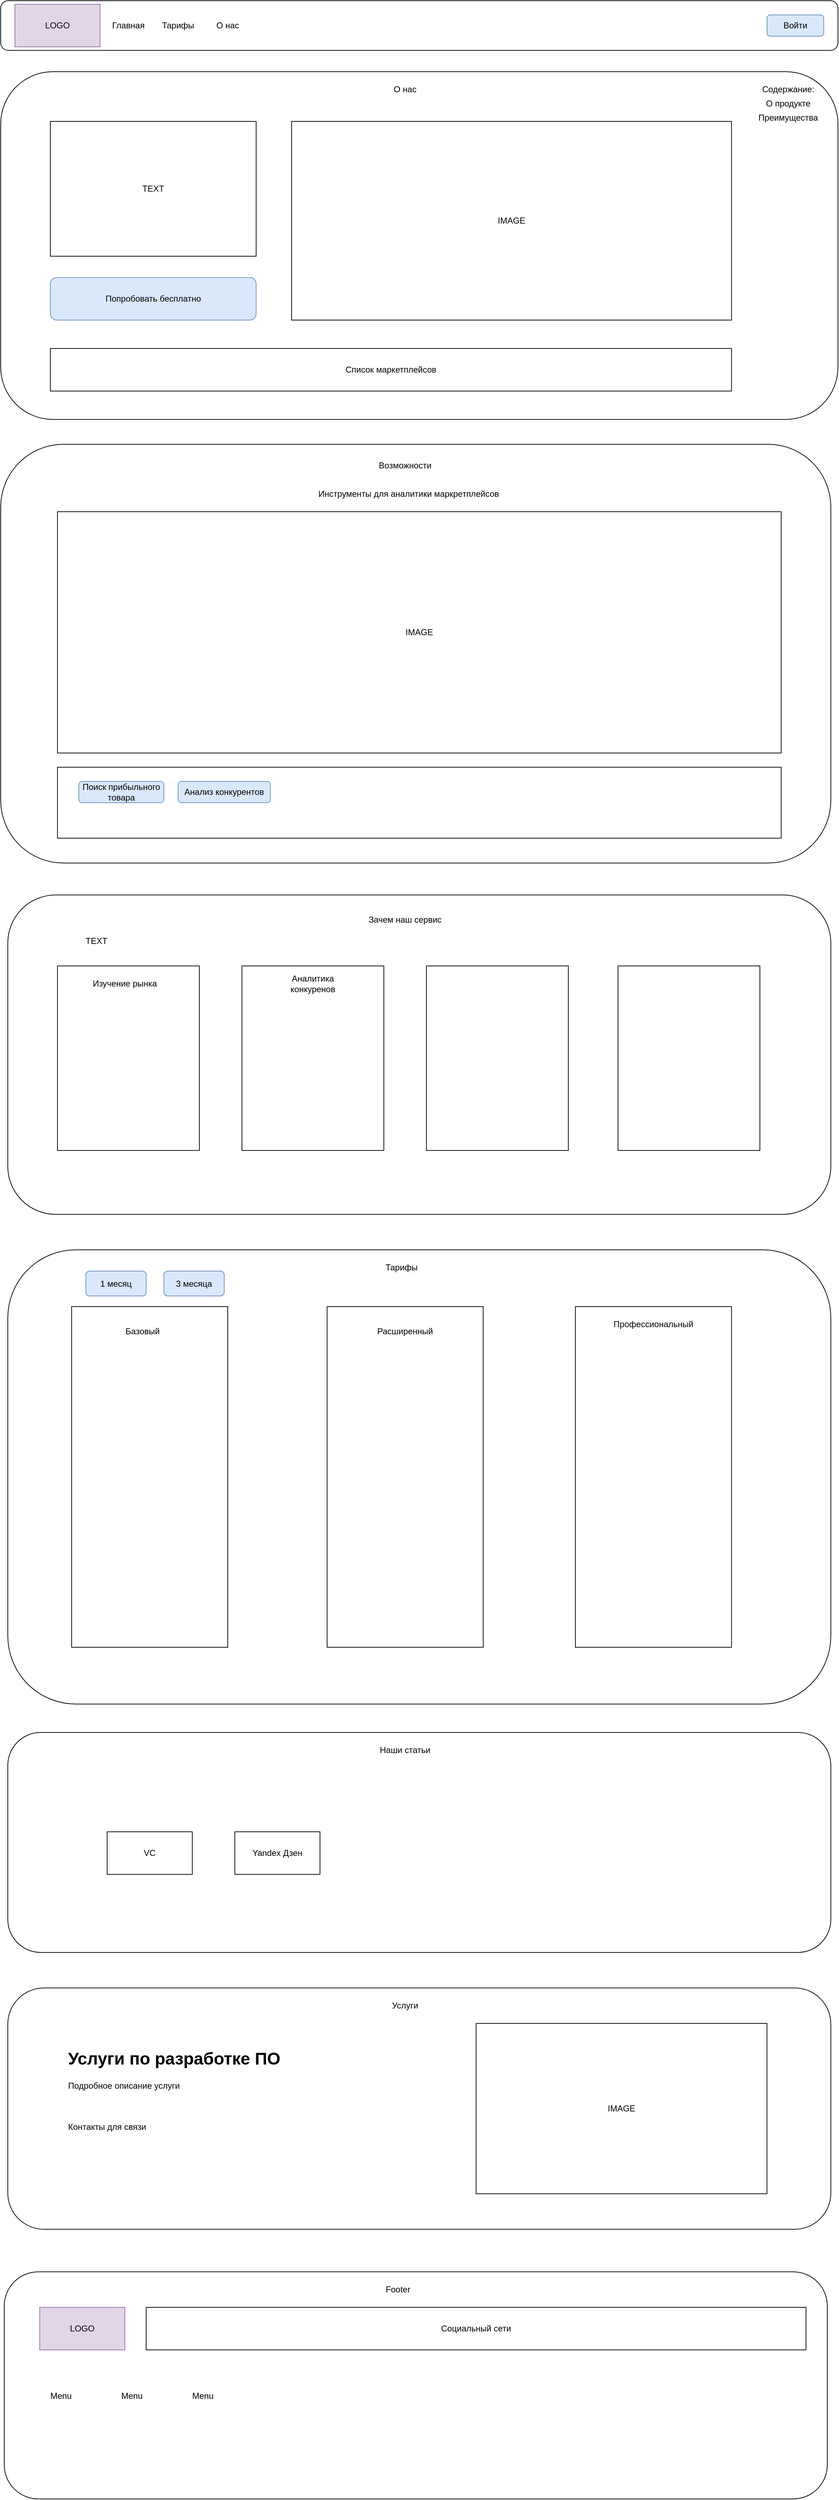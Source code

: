 <mxfile version="20.8.18" type="github">
  <diagram name="Page-1" id="c9db0220-8083-56f3-ca83-edcdcd058819">
    <mxGraphModel dx="1242" dy="728" grid="1" gridSize="10" guides="1" tooltips="1" connect="1" arrows="1" fold="1" page="1" pageScale="1.5" pageWidth="826" pageHeight="1169" background="none" math="0" shadow="0">
      <root>
        <mxCell id="0" style=";html=1;" />
        <mxCell id="1" style=";html=1;" parent="0" />
        <mxCell id="fKOs3yC2SFP3aYwA85Mx-1" value="" style="rounded=1;whiteSpace=wrap;html=1;" parent="1" vertex="1">
          <mxGeometry x="30" y="20" width="1180" height="70" as="geometry" />
        </mxCell>
        <mxCell id="fKOs3yC2SFP3aYwA85Mx-2" value="LOGO" style="rounded=0;whiteSpace=wrap;html=1;fillColor=#e1d5e7;strokeColor=#9673a6;shadow=0;gradientColor=none;" parent="1" vertex="1">
          <mxGeometry x="50" y="25" width="120" height="60" as="geometry" />
        </mxCell>
        <mxCell id="fKOs3yC2SFP3aYwA85Mx-3" value="Главная" style="text;html=1;strokeColor=none;fillColor=none;align=center;verticalAlign=middle;whiteSpace=wrap;rounded=0;shadow=0;" parent="1" vertex="1">
          <mxGeometry x="180" y="40" width="60" height="30" as="geometry" />
        </mxCell>
        <mxCell id="fKOs3yC2SFP3aYwA85Mx-4" value="Тарифы" style="text;html=1;strokeColor=none;fillColor=none;align=center;verticalAlign=middle;whiteSpace=wrap;rounded=0;shadow=0;" parent="1" vertex="1">
          <mxGeometry x="250" y="40" width="60" height="30" as="geometry" />
        </mxCell>
        <mxCell id="fKOs3yC2SFP3aYwA85Mx-5" value="О нас" style="text;html=1;strokeColor=none;fillColor=none;align=center;verticalAlign=middle;whiteSpace=wrap;rounded=0;shadow=0;" parent="1" vertex="1">
          <mxGeometry x="320" y="40" width="60" height="30" as="geometry" />
        </mxCell>
        <mxCell id="fKOs3yC2SFP3aYwA85Mx-7" value="Войти" style="rounded=1;whiteSpace=wrap;html=1;shadow=0;fillColor=#dae8fc;strokeColor=#6c8ebf;" parent="1" vertex="1">
          <mxGeometry x="1110" y="40" width="80" height="30" as="geometry" />
        </mxCell>
        <mxCell id="MvhA6kHYBOL05yr8-ego-1" value="" style="rounded=1;whiteSpace=wrap;html=1;" parent="1" vertex="1">
          <mxGeometry x="30" y="120" width="1180" height="490" as="geometry" />
        </mxCell>
        <mxCell id="MvhA6kHYBOL05yr8-ego-2" value="О нас" style="text;html=1;strokeColor=none;fillColor=none;align=center;verticalAlign=middle;whiteSpace=wrap;rounded=0;" parent="1" vertex="1">
          <mxGeometry x="570" y="130" width="60" height="30" as="geometry" />
        </mxCell>
        <mxCell id="MvhA6kHYBOL05yr8-ego-3" value="Содержание:" style="text;html=1;strokeColor=none;fillColor=none;align=center;verticalAlign=middle;whiteSpace=wrap;rounded=0;" parent="1" vertex="1">
          <mxGeometry x="1090" y="130" width="100" height="30" as="geometry" />
        </mxCell>
        <mxCell id="MvhA6kHYBOL05yr8-ego-4" value="О продукте" style="text;html=1;strokeColor=none;fillColor=none;align=center;verticalAlign=middle;whiteSpace=wrap;rounded=0;" parent="1" vertex="1">
          <mxGeometry x="1090" y="150" width="100" height="30" as="geometry" />
        </mxCell>
        <mxCell id="MvhA6kHYBOL05yr8-ego-5" value="Преимущества" style="text;html=1;strokeColor=none;fillColor=none;align=center;verticalAlign=middle;whiteSpace=wrap;rounded=0;" parent="1" vertex="1">
          <mxGeometry x="1090" y="170" width="100" height="30" as="geometry" />
        </mxCell>
        <mxCell id="MvhA6kHYBOL05yr8-ego-6" value="Попробовать бесплатно" style="rounded=1;whiteSpace=wrap;html=1;shadow=0;fillColor=#dae8fc;strokeColor=#6c8ebf;" parent="1" vertex="1">
          <mxGeometry x="100" y="410" width="290" height="60" as="geometry" />
        </mxCell>
        <mxCell id="MvhA6kHYBOL05yr8-ego-7" value="TEXT" style="rounded=0;whiteSpace=wrap;html=1;" parent="1" vertex="1">
          <mxGeometry x="100" y="190" width="290" height="190" as="geometry" />
        </mxCell>
        <mxCell id="MvhA6kHYBOL05yr8-ego-8" value="IMAGE" style="rounded=0;whiteSpace=wrap;html=1;" parent="1" vertex="1">
          <mxGeometry x="440" y="190" width="620" height="280" as="geometry" />
        </mxCell>
        <mxCell id="MvhA6kHYBOL05yr8-ego-9" value="Список маркетплейсов" style="rounded=0;whiteSpace=wrap;html=1;" parent="1" vertex="1">
          <mxGeometry x="100" y="510" width="960" height="60" as="geometry" />
        </mxCell>
        <mxCell id="MvhA6kHYBOL05yr8-ego-10" value="" style="rounded=1;whiteSpace=wrap;html=1;" parent="1" vertex="1">
          <mxGeometry x="30" y="645" width="1170" height="590" as="geometry" />
        </mxCell>
        <mxCell id="MvhA6kHYBOL05yr8-ego-11" value="Возможности" style="text;html=1;strokeColor=none;fillColor=none;align=center;verticalAlign=middle;whiteSpace=wrap;rounded=0;" parent="1" vertex="1">
          <mxGeometry x="545" y="660" width="110" height="30" as="geometry" />
        </mxCell>
        <mxCell id="MvhA6kHYBOL05yr8-ego-12" value="Инструменты для аналитики маркретплейсов" style="text;html=1;strokeColor=none;fillColor=none;align=center;verticalAlign=middle;whiteSpace=wrap;rounded=0;" parent="1" vertex="1">
          <mxGeometry x="200" y="700" width="810" height="30" as="geometry" />
        </mxCell>
        <mxCell id="MvhA6kHYBOL05yr8-ego-13" value="IMAGE" style="rounded=0;whiteSpace=wrap;html=1;" parent="1" vertex="1">
          <mxGeometry x="110" y="740" width="1020" height="340" as="geometry" />
        </mxCell>
        <mxCell id="MvhA6kHYBOL05yr8-ego-14" value="" style="rounded=0;whiteSpace=wrap;html=1;" parent="1" vertex="1">
          <mxGeometry x="110" y="1100" width="1020" height="100" as="geometry" />
        </mxCell>
        <mxCell id="MvhA6kHYBOL05yr8-ego-15" value="Поиск прибыльного товара" style="rounded=1;whiteSpace=wrap;html=1;fillColor=#dae8fc;strokeColor=#6c8ebf;" parent="1" vertex="1">
          <mxGeometry x="140" y="1120" width="120" height="30" as="geometry" />
        </mxCell>
        <mxCell id="MvhA6kHYBOL05yr8-ego-16" value="Анализ конкурентов" style="rounded=1;whiteSpace=wrap;html=1;fillColor=#dae8fc;strokeColor=#6c8ebf;" parent="1" vertex="1">
          <mxGeometry x="280" y="1120" width="130" height="30" as="geometry" />
        </mxCell>
        <mxCell id="MvhA6kHYBOL05yr8-ego-17" value="" style="rounded=1;whiteSpace=wrap;html=1;" parent="1" vertex="1">
          <mxGeometry x="40" y="1280" width="1160" height="450" as="geometry" />
        </mxCell>
        <mxCell id="MvhA6kHYBOL05yr8-ego-18" value="Зачем наш сервис" style="text;html=1;strokeColor=none;fillColor=none;align=center;verticalAlign=middle;whiteSpace=wrap;rounded=0;" parent="1" vertex="1">
          <mxGeometry x="545" y="1300" width="110" height="30" as="geometry" />
        </mxCell>
        <mxCell id="MvhA6kHYBOL05yr8-ego-20" value="" style="rounded=0;whiteSpace=wrap;html=1;" parent="1" vertex="1">
          <mxGeometry x="110" y="1380" width="200" height="260" as="geometry" />
        </mxCell>
        <mxCell id="MvhA6kHYBOL05yr8-ego-21" value="" style="rounded=0;whiteSpace=wrap;html=1;" parent="1" vertex="1">
          <mxGeometry x="370" y="1380" width="200" height="260" as="geometry" />
        </mxCell>
        <mxCell id="MvhA6kHYBOL05yr8-ego-22" value="" style="rounded=0;whiteSpace=wrap;html=1;" parent="1" vertex="1">
          <mxGeometry x="630" y="1380" width="200" height="260" as="geometry" />
        </mxCell>
        <mxCell id="MvhA6kHYBOL05yr8-ego-23" value="" style="rounded=0;whiteSpace=wrap;html=1;" parent="1" vertex="1">
          <mxGeometry x="900" y="1380" width="200" height="260" as="geometry" />
        </mxCell>
        <mxCell id="MvhA6kHYBOL05yr8-ego-24" value="TEXT" style="text;html=1;strokeColor=none;fillColor=none;align=center;verticalAlign=middle;whiteSpace=wrap;rounded=0;" parent="1" vertex="1">
          <mxGeometry x="110" y="1330" width="110" height="30" as="geometry" />
        </mxCell>
        <mxCell id="MvhA6kHYBOL05yr8-ego-25" value="Изучение рынка" style="text;html=1;strokeColor=none;fillColor=none;align=center;verticalAlign=middle;whiteSpace=wrap;rounded=0;" parent="1" vertex="1">
          <mxGeometry x="150" y="1390" width="110" height="30" as="geometry" />
        </mxCell>
        <mxCell id="MvhA6kHYBOL05yr8-ego-26" value="Аналитика конкуренов" style="text;html=1;strokeColor=none;fillColor=none;align=center;verticalAlign=middle;whiteSpace=wrap;rounded=0;" parent="1" vertex="1">
          <mxGeometry x="415" y="1390" width="110" height="30" as="geometry" />
        </mxCell>
        <mxCell id="MvhA6kHYBOL05yr8-ego-27" value="" style="rounded=1;whiteSpace=wrap;html=1;" parent="1" vertex="1">
          <mxGeometry x="40" y="1780" width="1160" height="640" as="geometry" />
        </mxCell>
        <mxCell id="MvhA6kHYBOL05yr8-ego-28" value="Тарифы" style="text;html=1;strokeColor=none;fillColor=none;align=center;verticalAlign=middle;whiteSpace=wrap;rounded=0;" parent="1" vertex="1">
          <mxGeometry x="540" y="1790" width="110" height="30" as="geometry" />
        </mxCell>
        <mxCell id="MvhA6kHYBOL05yr8-ego-29" value="" style="rounded=0;whiteSpace=wrap;html=1;" parent="1" vertex="1">
          <mxGeometry x="130" y="1860" width="220" height="480" as="geometry" />
        </mxCell>
        <mxCell id="MvhA6kHYBOL05yr8-ego-30" value="Базовый" style="text;html=1;strokeColor=none;fillColor=none;align=center;verticalAlign=middle;whiteSpace=wrap;rounded=0;" parent="1" vertex="1">
          <mxGeometry x="200" y="1880" width="60" height="30" as="geometry" />
        </mxCell>
        <mxCell id="MvhA6kHYBOL05yr8-ego-31" value="" style="rounded=0;whiteSpace=wrap;html=1;" parent="1" vertex="1">
          <mxGeometry x="490" y="1860" width="220" height="480" as="geometry" />
        </mxCell>
        <mxCell id="MvhA6kHYBOL05yr8-ego-32" value="Расширенный" style="text;html=1;strokeColor=none;fillColor=none;align=center;verticalAlign=middle;whiteSpace=wrap;rounded=0;" parent="1" vertex="1">
          <mxGeometry x="555" y="1880" width="90" height="30" as="geometry" />
        </mxCell>
        <mxCell id="MvhA6kHYBOL05yr8-ego-33" value="" style="rounded=0;whiteSpace=wrap;html=1;" parent="1" vertex="1">
          <mxGeometry x="840" y="1860" width="220" height="480" as="geometry" />
        </mxCell>
        <mxCell id="MvhA6kHYBOL05yr8-ego-34" value="Профессиональный" style="text;html=1;strokeColor=none;fillColor=none;align=center;verticalAlign=middle;whiteSpace=wrap;rounded=0;" parent="1" vertex="1">
          <mxGeometry x="890" y="1870" width="120" height="30" as="geometry" />
        </mxCell>
        <mxCell id="MvhA6kHYBOL05yr8-ego-35" value="1 месяц" style="rounded=1;whiteSpace=wrap;html=1;fillColor=#dae8fc;strokeColor=#6c8ebf;" parent="1" vertex="1">
          <mxGeometry x="150" y="1810" width="85" height="35" as="geometry" />
        </mxCell>
        <mxCell id="MvhA6kHYBOL05yr8-ego-36" value="3&amp;nbsp;месяца" style="rounded=1;whiteSpace=wrap;html=1;fillColor=#dae8fc;strokeColor=#6c8ebf;" parent="1" vertex="1">
          <mxGeometry x="260" y="1810" width="85" height="35" as="geometry" />
        </mxCell>
        <mxCell id="ma6PVHwnYQjF1I6bKxWj-1" value="" style="group" vertex="1" connectable="0" parent="1">
          <mxGeometry x="35" y="3220" width="1160" height="320" as="geometry" />
        </mxCell>
        <mxCell id="MvhA6kHYBOL05yr8-ego-38" value="" style="rounded=1;whiteSpace=wrap;html=1;" parent="ma6PVHwnYQjF1I6bKxWj-1" vertex="1">
          <mxGeometry width="1160" height="320" as="geometry" />
        </mxCell>
        <mxCell id="MvhA6kHYBOL05yr8-ego-39" value="Footer" style="text;html=1;strokeColor=none;fillColor=none;align=center;verticalAlign=middle;whiteSpace=wrap;rounded=0;" parent="ma6PVHwnYQjF1I6bKxWj-1" vertex="1">
          <mxGeometry x="500" y="10" width="110" height="30" as="geometry" />
        </mxCell>
        <mxCell id="MvhA6kHYBOL05yr8-ego-40" value="LOGO" style="rounded=0;whiteSpace=wrap;html=1;fillColor=#e1d5e7;strokeColor=#9673a6;shadow=0;gradientColor=none;" parent="ma6PVHwnYQjF1I6bKxWj-1" vertex="1">
          <mxGeometry x="50" y="50" width="120" height="60" as="geometry" />
        </mxCell>
        <mxCell id="MvhA6kHYBOL05yr8-ego-41" value="Социальный сети" style="rounded=0;whiteSpace=wrap;html=1;" parent="ma6PVHwnYQjF1I6bKxWj-1" vertex="1">
          <mxGeometry x="200" y="50" width="930" height="60" as="geometry" />
        </mxCell>
        <mxCell id="MvhA6kHYBOL05yr8-ego-42" value="Menu" style="text;html=1;strokeColor=none;fillColor=none;align=center;verticalAlign=middle;whiteSpace=wrap;rounded=0;" parent="ma6PVHwnYQjF1I6bKxWj-1" vertex="1">
          <mxGeometry x="50" y="160" width="60" height="30" as="geometry" />
        </mxCell>
        <mxCell id="MvhA6kHYBOL05yr8-ego-44" value="Menu" style="text;html=1;strokeColor=none;fillColor=none;align=center;verticalAlign=middle;whiteSpace=wrap;rounded=0;" parent="ma6PVHwnYQjF1I6bKxWj-1" vertex="1">
          <mxGeometry x="150" y="160" width="60" height="30" as="geometry" />
        </mxCell>
        <mxCell id="MvhA6kHYBOL05yr8-ego-45" value="Menu" style="text;html=1;strokeColor=none;fillColor=none;align=center;verticalAlign=middle;whiteSpace=wrap;rounded=0;" parent="ma6PVHwnYQjF1I6bKxWj-1" vertex="1">
          <mxGeometry x="250" y="160" width="60" height="30" as="geometry" />
        </mxCell>
        <mxCell id="ma6PVHwnYQjF1I6bKxWj-6" value="" style="group" vertex="1" connectable="0" parent="1">
          <mxGeometry x="40" y="2460" width="1160" height="310" as="geometry" />
        </mxCell>
        <mxCell id="ma6PVHwnYQjF1I6bKxWj-2" value="" style="rounded=1;whiteSpace=wrap;html=1;" vertex="1" parent="ma6PVHwnYQjF1I6bKxWj-6">
          <mxGeometry width="1160" height="310" as="geometry" />
        </mxCell>
        <mxCell id="ma6PVHwnYQjF1I6bKxWj-3" value="Наши статьи" style="text;html=1;strokeColor=none;fillColor=none;align=center;verticalAlign=middle;whiteSpace=wrap;rounded=0;" vertex="1" parent="ma6PVHwnYQjF1I6bKxWj-6">
          <mxGeometry x="505" y="10" width="110" height="30" as="geometry" />
        </mxCell>
        <mxCell id="ma6PVHwnYQjF1I6bKxWj-4" value="Yandex Дзен" style="rounded=0;whiteSpace=wrap;html=1;" vertex="1" parent="ma6PVHwnYQjF1I6bKxWj-6">
          <mxGeometry x="320" y="140" width="120" height="60" as="geometry" />
        </mxCell>
        <mxCell id="ma6PVHwnYQjF1I6bKxWj-5" value="VC" style="rounded=0;whiteSpace=wrap;html=1;" vertex="1" parent="ma6PVHwnYQjF1I6bKxWj-6">
          <mxGeometry x="140" y="140" width="120" height="60" as="geometry" />
        </mxCell>
        <mxCell id="ma6PVHwnYQjF1I6bKxWj-16" value="" style="group" vertex="1" connectable="0" parent="1">
          <mxGeometry x="40" y="2820" width="1160" height="340" as="geometry" />
        </mxCell>
        <mxCell id="ma6PVHwnYQjF1I6bKxWj-7" value="" style="rounded=1;whiteSpace=wrap;html=1;" vertex="1" parent="ma6PVHwnYQjF1I6bKxWj-16">
          <mxGeometry width="1160" height="340" as="geometry" />
        </mxCell>
        <mxCell id="ma6PVHwnYQjF1I6bKxWj-13" value="Услуги" style="text;html=1;strokeColor=none;fillColor=none;align=center;verticalAlign=middle;whiteSpace=wrap;rounded=0;" vertex="1" parent="ma6PVHwnYQjF1I6bKxWj-16">
          <mxGeometry x="505" y="10" width="110" height="30" as="geometry" />
        </mxCell>
        <mxCell id="ma6PVHwnYQjF1I6bKxWj-14" value="&lt;h1&gt;Услуги по разработке ПО&lt;/h1&gt;&lt;p&gt;Подробное описание услуги&lt;br&gt;&lt;br&gt;&lt;br&gt;&lt;br&gt;Контакты для связи&lt;/p&gt;" style="text;html=1;strokeColor=none;fillColor=none;spacing=5;spacingTop=-20;whiteSpace=wrap;overflow=hidden;rounded=0;" vertex="1" parent="ma6PVHwnYQjF1I6bKxWj-16">
          <mxGeometry x="80" y="80" width="340" height="200" as="geometry" />
        </mxCell>
        <mxCell id="ma6PVHwnYQjF1I6bKxWj-15" value="IMAGE" style="rounded=0;whiteSpace=wrap;html=1;" vertex="1" parent="ma6PVHwnYQjF1I6bKxWj-16">
          <mxGeometry x="660" y="50" width="410" height="240" as="geometry" />
        </mxCell>
      </root>
    </mxGraphModel>
  </diagram>
</mxfile>
